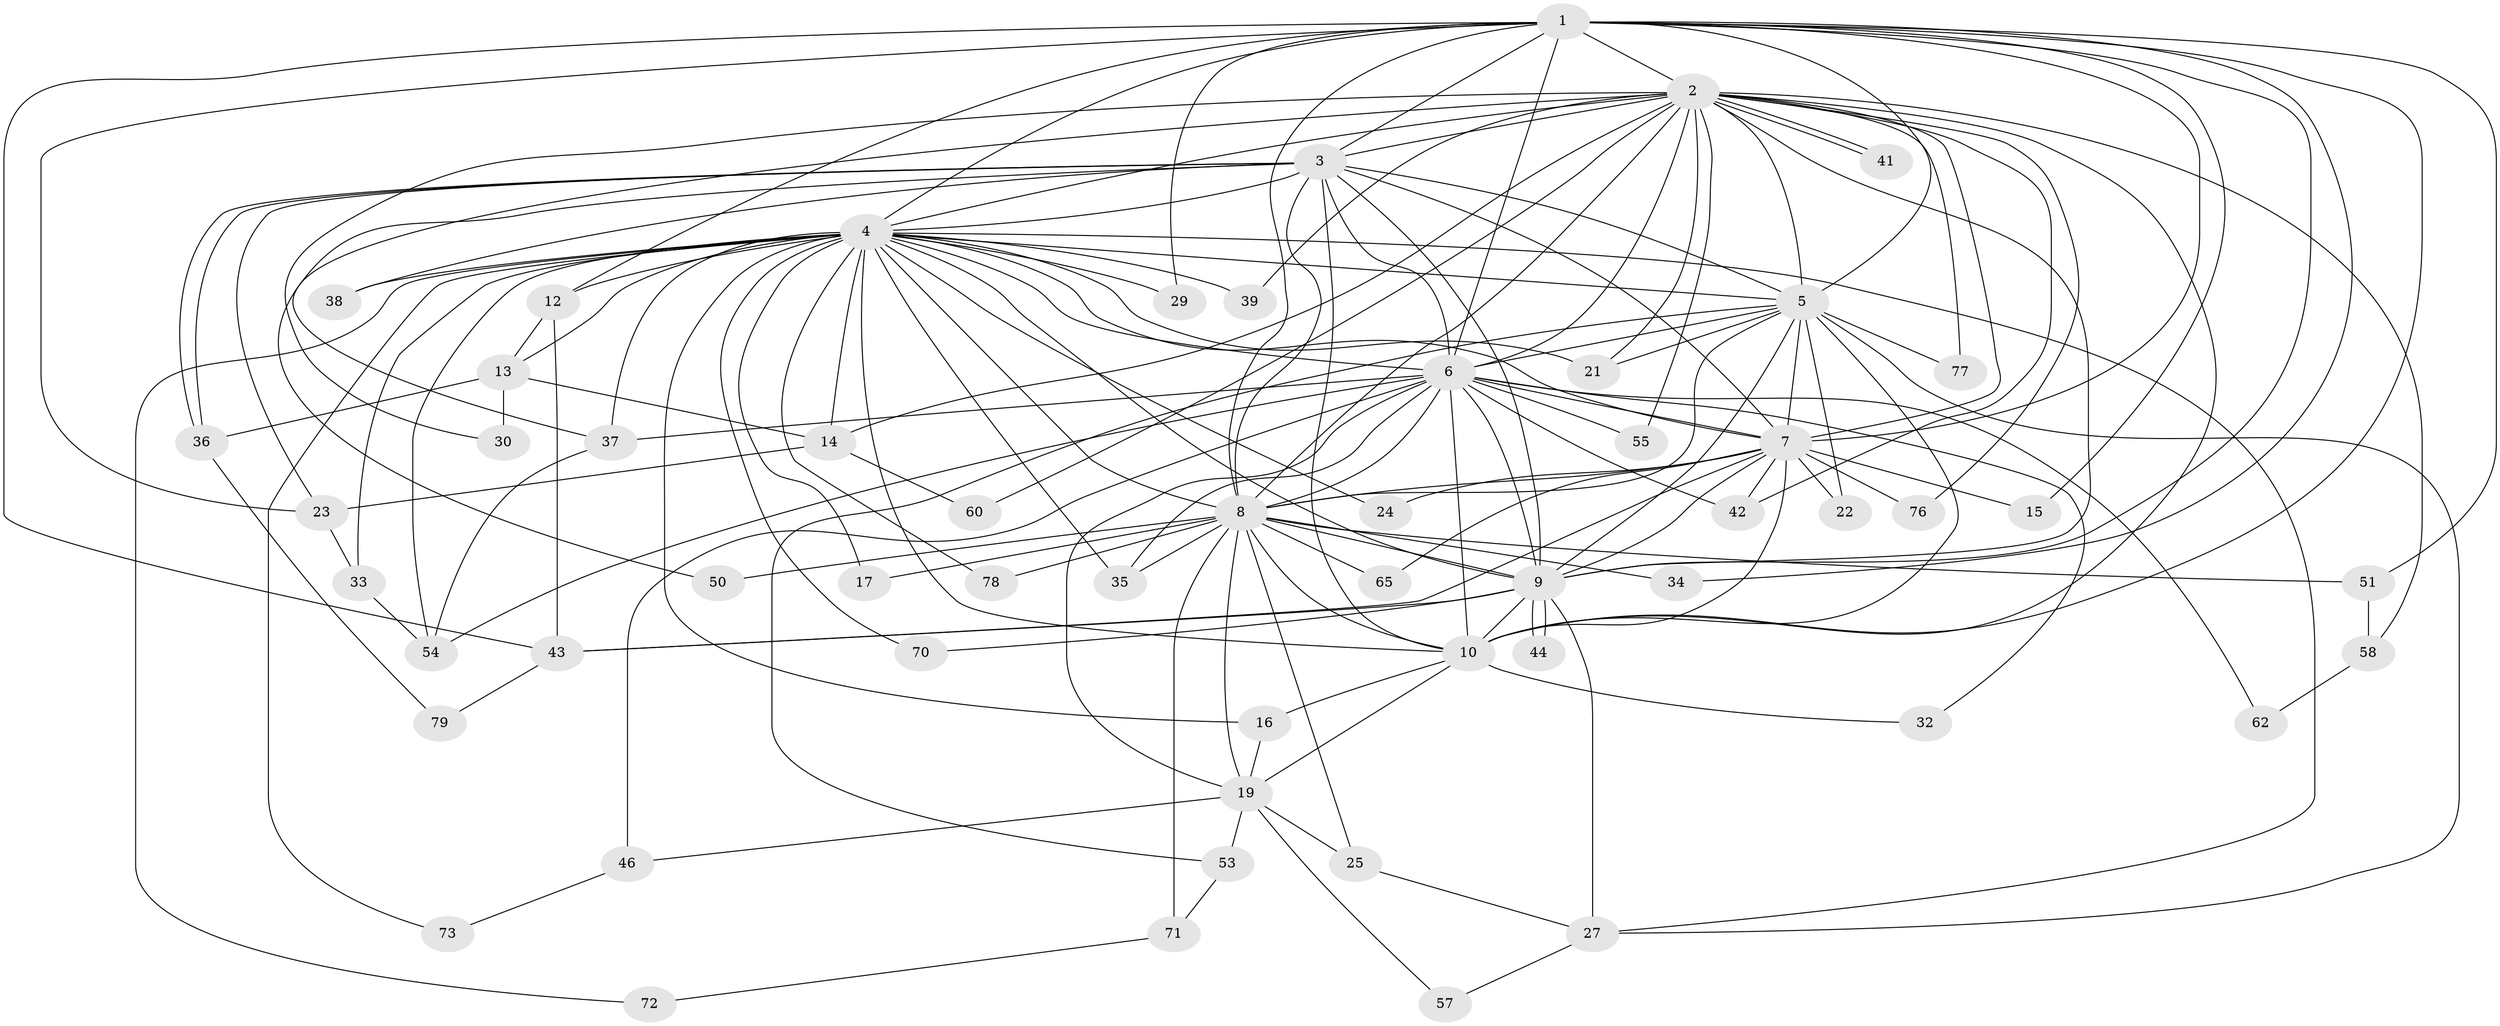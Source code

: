 // Generated by graph-tools (version 1.1) at 2025/23/03/03/25 07:23:44]
// undirected, 56 vertices, 152 edges
graph export_dot {
graph [start="1"]
  node [color=gray90,style=filled];
  1 [super="+49"];
  2 [super="+18"];
  3 [super="+66"];
  4 [super="+11"];
  5 [super="+20"];
  6 [super="+56"];
  7 [super="+47"];
  8 [super="+28"];
  9 [super="+31"];
  10 [super="+74"];
  12 [super="+52"];
  13 [super="+45"];
  14 [super="+75"];
  15;
  16;
  17;
  19 [super="+26"];
  21 [super="+61"];
  22;
  23;
  24;
  25;
  27 [super="+63"];
  29;
  30;
  32;
  33 [super="+68"];
  34;
  35 [super="+64"];
  36 [super="+48"];
  37 [super="+40"];
  38;
  39;
  41;
  42;
  43 [super="+67"];
  44;
  46;
  50;
  51;
  53;
  54 [super="+69"];
  55;
  57;
  58 [super="+59"];
  60;
  62;
  65;
  70;
  71;
  72;
  73;
  76;
  77;
  78;
  79;
  1 -- 2;
  1 -- 3;
  1 -- 4;
  1 -- 5;
  1 -- 6 [weight=2];
  1 -- 7;
  1 -- 8;
  1 -- 9;
  1 -- 10;
  1 -- 12;
  1 -- 15;
  1 -- 23;
  1 -- 29;
  1 -- 34;
  1 -- 43;
  1 -- 51;
  2 -- 3;
  2 -- 4;
  2 -- 5;
  2 -- 6 [weight=2];
  2 -- 7;
  2 -- 8;
  2 -- 9;
  2 -- 10;
  2 -- 14;
  2 -- 30;
  2 -- 37 [weight=2];
  2 -- 39;
  2 -- 41;
  2 -- 41;
  2 -- 42;
  2 -- 55;
  2 -- 58;
  2 -- 60;
  2 -- 76;
  2 -- 21;
  2 -- 77;
  3 -- 4 [weight=2];
  3 -- 5;
  3 -- 6;
  3 -- 7;
  3 -- 8;
  3 -- 9;
  3 -- 10;
  3 -- 23;
  3 -- 36;
  3 -- 36;
  3 -- 38;
  3 -- 50;
  4 -- 5;
  4 -- 6;
  4 -- 7;
  4 -- 8 [weight=2];
  4 -- 9;
  4 -- 10 [weight=2];
  4 -- 12;
  4 -- 13;
  4 -- 14;
  4 -- 16;
  4 -- 17;
  4 -- 24;
  4 -- 29;
  4 -- 33;
  4 -- 35;
  4 -- 37;
  4 -- 38;
  4 -- 39;
  4 -- 54;
  4 -- 70;
  4 -- 72;
  4 -- 73;
  4 -- 78;
  4 -- 27;
  4 -- 21;
  5 -- 6;
  5 -- 7;
  5 -- 8 [weight=2];
  5 -- 9;
  5 -- 10;
  5 -- 21;
  5 -- 22;
  5 -- 27;
  5 -- 53;
  5 -- 77;
  6 -- 7;
  6 -- 8;
  6 -- 9;
  6 -- 10;
  6 -- 32;
  6 -- 35;
  6 -- 42;
  6 -- 46;
  6 -- 54;
  6 -- 55;
  6 -- 62;
  6 -- 19;
  6 -- 37;
  7 -- 8;
  7 -- 9;
  7 -- 10;
  7 -- 15;
  7 -- 22;
  7 -- 24;
  7 -- 65;
  7 -- 76;
  7 -- 43;
  7 -- 42;
  8 -- 9;
  8 -- 10;
  8 -- 17;
  8 -- 19;
  8 -- 25;
  8 -- 34;
  8 -- 50;
  8 -- 51;
  8 -- 65;
  8 -- 71;
  8 -- 78;
  8 -- 35;
  9 -- 10;
  9 -- 44;
  9 -- 44;
  9 -- 70;
  9 -- 27;
  9 -- 43;
  10 -- 16;
  10 -- 32;
  10 -- 19;
  12 -- 13;
  12 -- 43;
  13 -- 30;
  13 -- 36;
  13 -- 14;
  14 -- 60;
  14 -- 23;
  16 -- 19;
  19 -- 25;
  19 -- 46;
  19 -- 53;
  19 -- 57;
  23 -- 33;
  25 -- 27;
  27 -- 57;
  33 -- 54;
  36 -- 79;
  37 -- 54;
  43 -- 79;
  46 -- 73;
  51 -- 58;
  53 -- 71;
  58 -- 62;
  71 -- 72;
}
